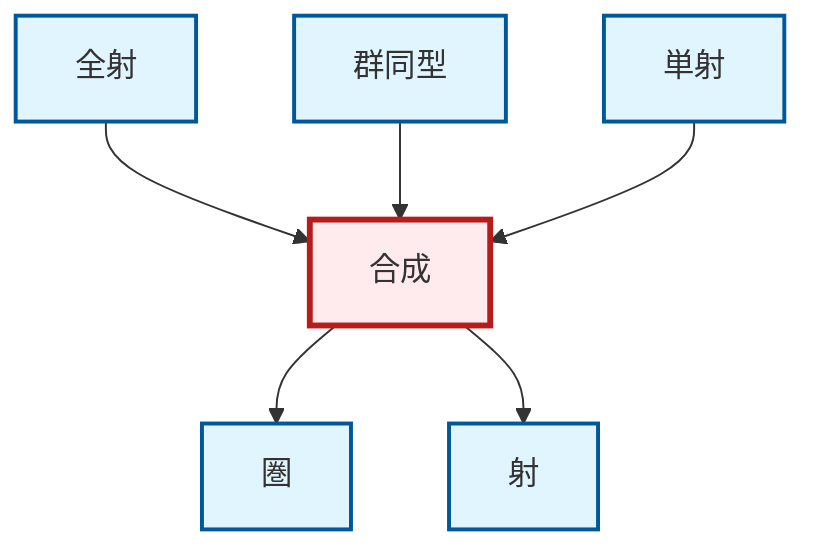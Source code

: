 graph TD
    classDef definition fill:#e1f5fe,stroke:#01579b,stroke-width:2px
    classDef theorem fill:#f3e5f5,stroke:#4a148c,stroke-width:2px
    classDef axiom fill:#fff3e0,stroke:#e65100,stroke-width:2px
    classDef example fill:#e8f5e9,stroke:#1b5e20,stroke-width:2px
    classDef current fill:#ffebee,stroke:#b71c1c,stroke-width:3px
    def-epimorphism["全射"]:::definition
    def-isomorphism["群同型"]:::definition
    def-composition["合成"]:::definition
    def-category["圏"]:::definition
    def-morphism["射"]:::definition
    def-monomorphism["単射"]:::definition
    def-epimorphism --> def-composition
    def-composition --> def-category
    def-composition --> def-morphism
    def-isomorphism --> def-composition
    def-monomorphism --> def-composition
    class def-composition current